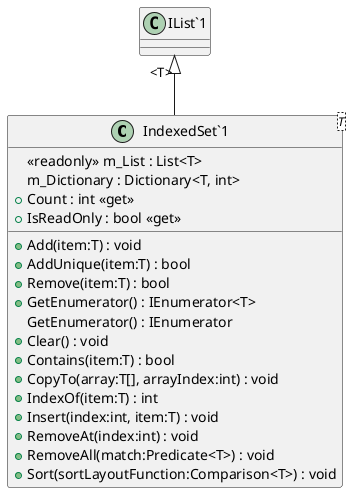@startuml
class "IndexedSet`1"<T> {
    <<readonly>> m_List : List<T>
    m_Dictionary : Dictionary<T, int>
    + Add(item:T) : void
    + AddUnique(item:T) : bool
    + Remove(item:T) : bool
    + GetEnumerator() : IEnumerator<T>
    GetEnumerator() : IEnumerator
    + Clear() : void
    + Contains(item:T) : bool
    + CopyTo(array:T[], arrayIndex:int) : void
    + Count : int <<get>>
    + IsReadOnly : bool <<get>>
    + IndexOf(item:T) : int
    + Insert(index:int, item:T) : void
    + RemoveAt(index:int) : void
    + RemoveAll(match:Predicate<T>) : void
    + Sort(sortLayoutFunction:Comparison<T>) : void
}
"IList`1" "<T>" <|-- "IndexedSet`1"
@enduml
